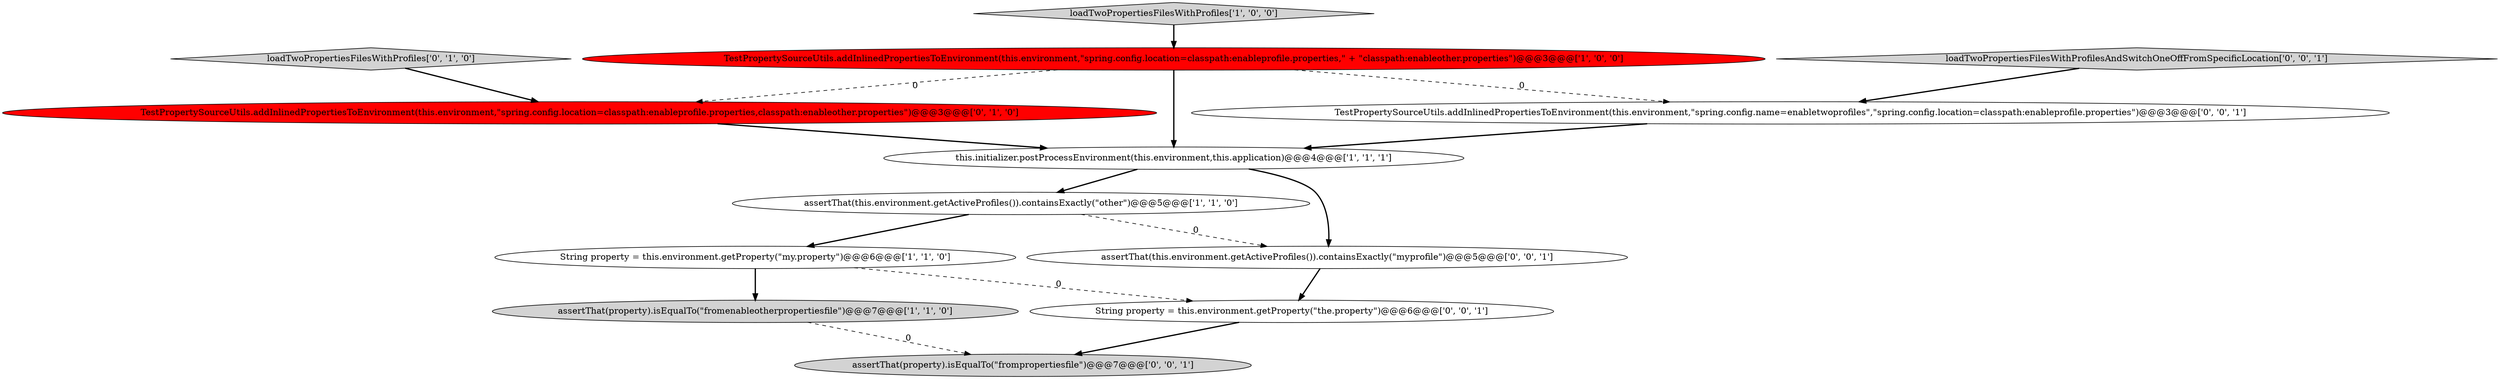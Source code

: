 digraph {
2 [style = filled, label = "assertThat(property).isEqualTo(\"fromenableotherpropertiesfile\")@@@7@@@['1', '1', '0']", fillcolor = lightgray, shape = ellipse image = "AAA0AAABBB1BBB"];
0 [style = filled, label = "loadTwoPropertiesFilesWithProfiles['1', '0', '0']", fillcolor = lightgray, shape = diamond image = "AAA0AAABBB1BBB"];
4 [style = filled, label = "String property = this.environment.getProperty(\"my.property\")@@@6@@@['1', '1', '0']", fillcolor = white, shape = ellipse image = "AAA0AAABBB1BBB"];
10 [style = filled, label = "assertThat(property).isEqualTo(\"frompropertiesfile\")@@@7@@@['0', '0', '1']", fillcolor = lightgray, shape = ellipse image = "AAA0AAABBB3BBB"];
8 [style = filled, label = "TestPropertySourceUtils.addInlinedPropertiesToEnvironment(this.environment,\"spring.config.name=enabletwoprofiles\",\"spring.config.location=classpath:enableprofile.properties\")@@@3@@@['0', '0', '1']", fillcolor = white, shape = ellipse image = "AAA0AAABBB3BBB"];
7 [style = filled, label = "loadTwoPropertiesFilesWithProfiles['0', '1', '0']", fillcolor = lightgray, shape = diamond image = "AAA0AAABBB2BBB"];
5 [style = filled, label = "this.initializer.postProcessEnvironment(this.environment,this.application)@@@4@@@['1', '1', '1']", fillcolor = white, shape = ellipse image = "AAA0AAABBB1BBB"];
1 [style = filled, label = "assertThat(this.environment.getActiveProfiles()).containsExactly(\"other\")@@@5@@@['1', '1', '0']", fillcolor = white, shape = ellipse image = "AAA0AAABBB1BBB"];
3 [style = filled, label = "TestPropertySourceUtils.addInlinedPropertiesToEnvironment(this.environment,\"spring.config.location=classpath:enableprofile.properties,\" + \"classpath:enableother.properties\")@@@3@@@['1', '0', '0']", fillcolor = red, shape = ellipse image = "AAA1AAABBB1BBB"];
6 [style = filled, label = "TestPropertySourceUtils.addInlinedPropertiesToEnvironment(this.environment,\"spring.config.location=classpath:enableprofile.properties,classpath:enableother.properties\")@@@3@@@['0', '1', '0']", fillcolor = red, shape = ellipse image = "AAA1AAABBB2BBB"];
11 [style = filled, label = "loadTwoPropertiesFilesWithProfilesAndSwitchOneOffFromSpecificLocation['0', '0', '1']", fillcolor = lightgray, shape = diamond image = "AAA0AAABBB3BBB"];
12 [style = filled, label = "assertThat(this.environment.getActiveProfiles()).containsExactly(\"myprofile\")@@@5@@@['0', '0', '1']", fillcolor = white, shape = ellipse image = "AAA0AAABBB3BBB"];
9 [style = filled, label = "String property = this.environment.getProperty(\"the.property\")@@@6@@@['0', '0', '1']", fillcolor = white, shape = ellipse image = "AAA0AAABBB3BBB"];
0->3 [style = bold, label=""];
3->8 [style = dashed, label="0"];
11->8 [style = bold, label=""];
5->1 [style = bold, label=""];
6->5 [style = bold, label=""];
1->4 [style = bold, label=""];
3->5 [style = bold, label=""];
3->6 [style = dashed, label="0"];
1->12 [style = dashed, label="0"];
4->9 [style = dashed, label="0"];
4->2 [style = bold, label=""];
9->10 [style = bold, label=""];
8->5 [style = bold, label=""];
5->12 [style = bold, label=""];
12->9 [style = bold, label=""];
7->6 [style = bold, label=""];
2->10 [style = dashed, label="0"];
}
